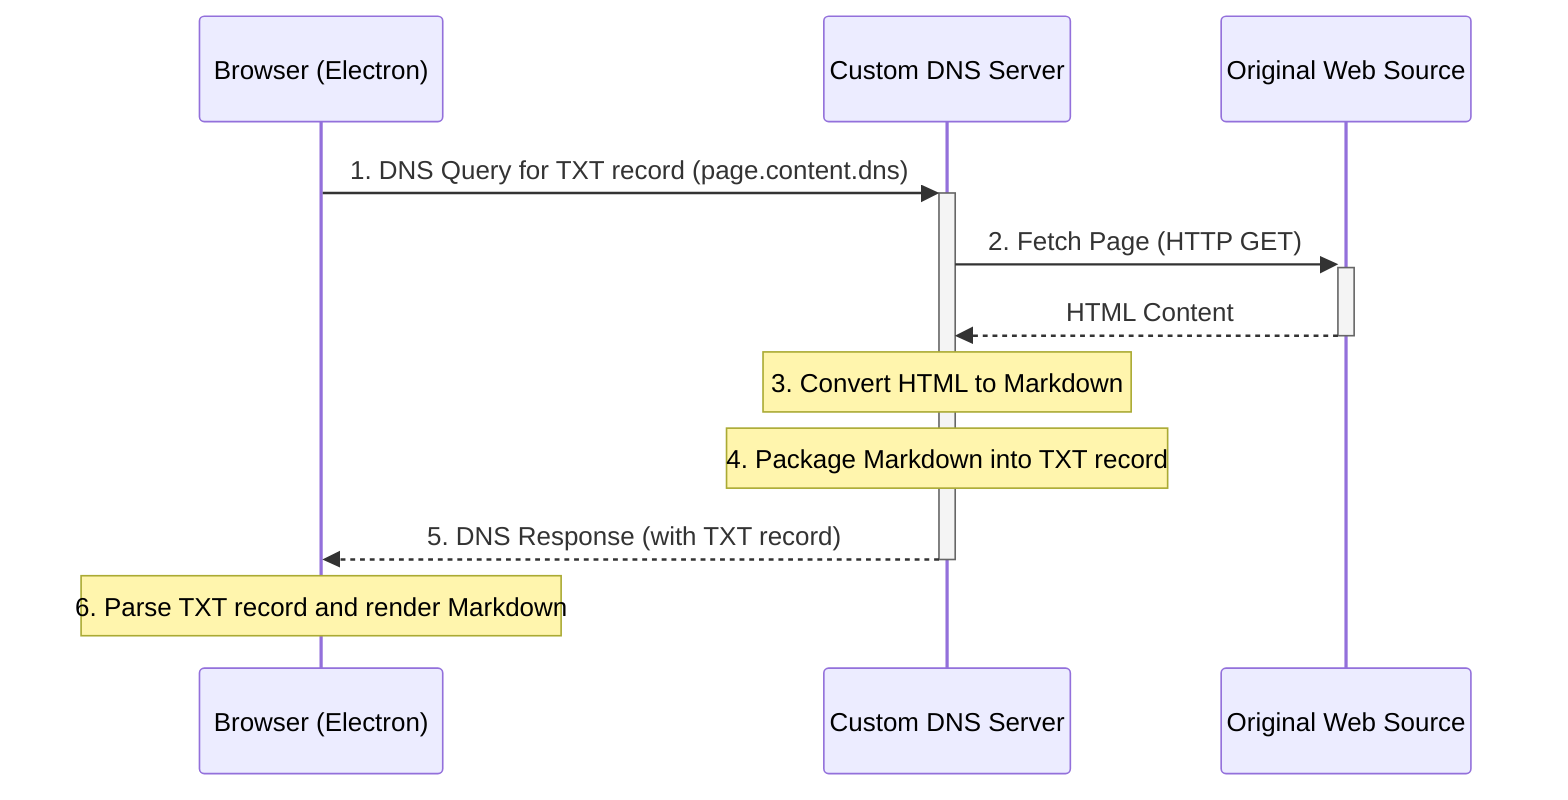 sequenceDiagram
    participant Browser as Browser (Electron)
    participant DNS as Custom DNS Server
    participant Web as Original Web Source

    Browser->>+DNS: 1. DNS Query for TXT record (page.content.dns)
    DNS->>+Web: 2. Fetch Page (HTTP GET)
    Web-->>-DNS: HTML Content
    Note over DNS: 3. Convert HTML to Markdown
    Note over DNS: 4. Package Markdown into TXT record
    DNS-->>-Browser: 5. DNS Response (with TXT record)
    Note over Browser: 6. Parse TXT record and render Markdown